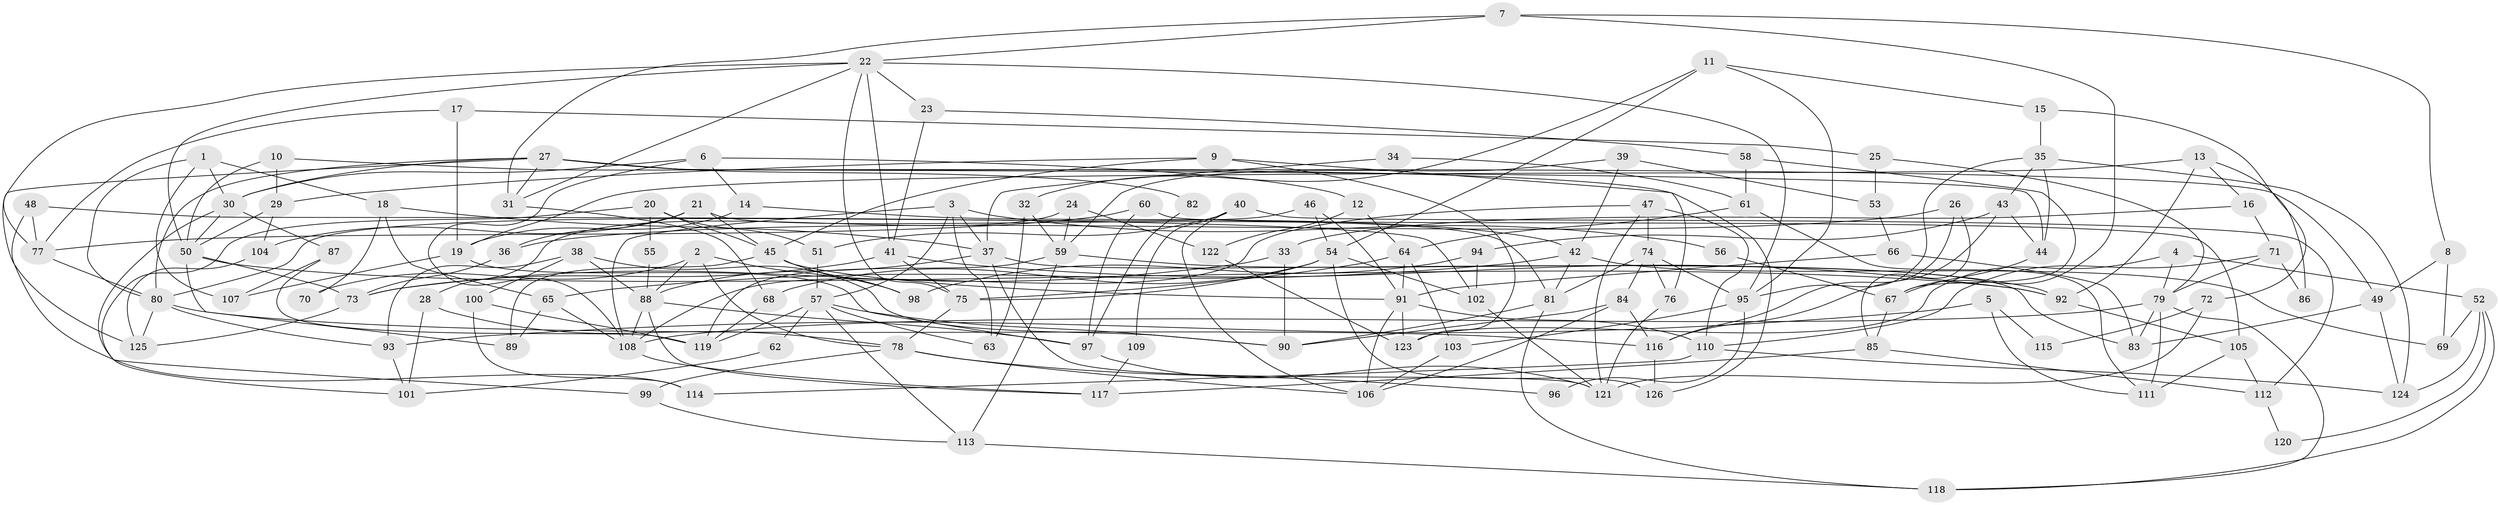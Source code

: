 // coarse degree distribution, {5: 0.23529411764705882, 6: 0.1568627450980392, 8: 0.09803921568627451, 3: 0.09803921568627451, 4: 0.11764705882352941, 7: 0.13725490196078433, 12: 0.0392156862745098, 9: 0.058823529411764705, 11: 0.0196078431372549, 2: 0.0196078431372549, 10: 0.0196078431372549}
// Generated by graph-tools (version 1.1) at 2025/37/03/04/25 23:37:04]
// undirected, 126 vertices, 252 edges
graph export_dot {
  node [color=gray90,style=filled];
  1;
  2;
  3;
  4;
  5;
  6;
  7;
  8;
  9;
  10;
  11;
  12;
  13;
  14;
  15;
  16;
  17;
  18;
  19;
  20;
  21;
  22;
  23;
  24;
  25;
  26;
  27;
  28;
  29;
  30;
  31;
  32;
  33;
  34;
  35;
  36;
  37;
  38;
  39;
  40;
  41;
  42;
  43;
  44;
  45;
  46;
  47;
  48;
  49;
  50;
  51;
  52;
  53;
  54;
  55;
  56;
  57;
  58;
  59;
  60;
  61;
  62;
  63;
  64;
  65;
  66;
  67;
  68;
  69;
  70;
  71;
  72;
  73;
  74;
  75;
  76;
  77;
  78;
  79;
  80;
  81;
  82;
  83;
  84;
  85;
  86;
  87;
  88;
  89;
  90;
  91;
  92;
  93;
  94;
  95;
  96;
  97;
  98;
  99;
  100;
  101;
  102;
  103;
  104;
  105;
  106;
  107;
  108;
  109;
  110;
  111;
  112;
  113;
  114;
  115;
  116;
  117;
  118;
  119;
  120;
  121;
  122;
  123;
  124;
  125;
  126;
  1 -- 80;
  1 -- 30;
  1 -- 18;
  1 -- 107;
  2 -- 78;
  2 -- 88;
  2 -- 70;
  2 -- 98;
  3 -- 37;
  3 -- 57;
  3 -- 56;
  3 -- 63;
  3 -- 108;
  4 -- 79;
  4 -- 52;
  4 -- 123;
  5 -- 111;
  5 -- 93;
  5 -- 115;
  6 -- 108;
  6 -- 14;
  6 -- 12;
  6 -- 30;
  7 -- 22;
  7 -- 67;
  7 -- 8;
  7 -- 31;
  8 -- 49;
  8 -- 69;
  9 -- 29;
  9 -- 76;
  9 -- 45;
  9 -- 123;
  10 -- 50;
  10 -- 126;
  10 -- 29;
  11 -- 95;
  11 -- 54;
  11 -- 15;
  11 -- 32;
  12 -- 64;
  12 -- 122;
  13 -- 16;
  13 -- 19;
  13 -- 86;
  13 -- 92;
  14 -- 19;
  14 -- 42;
  15 -- 35;
  15 -- 72;
  16 -- 71;
  16 -- 33;
  17 -- 77;
  17 -- 25;
  17 -- 19;
  18 -- 65;
  18 -- 37;
  18 -- 70;
  19 -- 97;
  19 -- 107;
  20 -- 45;
  20 -- 101;
  20 -- 51;
  20 -- 55;
  21 -- 45;
  21 -- 81;
  21 -- 36;
  21 -- 104;
  22 -- 50;
  22 -- 75;
  22 -- 23;
  22 -- 31;
  22 -- 41;
  22 -- 77;
  22 -- 95;
  23 -- 41;
  23 -- 58;
  24 -- 59;
  24 -- 122;
  24 -- 28;
  25 -- 79;
  25 -- 53;
  26 -- 36;
  26 -- 116;
  26 -- 85;
  27 -- 125;
  27 -- 31;
  27 -- 30;
  27 -- 44;
  27 -- 49;
  27 -- 80;
  27 -- 82;
  28 -- 78;
  28 -- 101;
  29 -- 50;
  29 -- 104;
  30 -- 50;
  30 -- 87;
  30 -- 99;
  31 -- 68;
  32 -- 59;
  32 -- 63;
  33 -- 90;
  33 -- 73;
  34 -- 37;
  34 -- 61;
  35 -- 43;
  35 -- 124;
  35 -- 44;
  35 -- 95;
  36 -- 73;
  37 -- 88;
  37 -- 83;
  37 -- 121;
  38 -- 88;
  38 -- 90;
  38 -- 93;
  38 -- 100;
  39 -- 59;
  39 -- 42;
  39 -- 53;
  40 -- 51;
  40 -- 106;
  40 -- 109;
  40 -- 112;
  41 -- 92;
  41 -- 73;
  41 -- 75;
  42 -- 65;
  42 -- 69;
  42 -- 81;
  43 -- 94;
  43 -- 44;
  43 -- 116;
  44 -- 67;
  45 -- 91;
  45 -- 89;
  45 -- 98;
  46 -- 91;
  46 -- 80;
  46 -- 54;
  47 -- 121;
  47 -- 74;
  47 -- 108;
  47 -- 110;
  48 -- 77;
  48 -- 114;
  48 -- 102;
  49 -- 83;
  49 -- 124;
  50 -- 92;
  50 -- 73;
  50 -- 89;
  51 -- 57;
  52 -- 124;
  52 -- 118;
  52 -- 69;
  52 -- 120;
  53 -- 66;
  54 -- 68;
  54 -- 75;
  54 -- 102;
  54 -- 126;
  55 -- 88;
  56 -- 67;
  57 -- 63;
  57 -- 113;
  57 -- 62;
  57 -- 90;
  57 -- 119;
  58 -- 67;
  58 -- 61;
  59 -- 119;
  59 -- 113;
  59 -- 92;
  60 -- 77;
  60 -- 105;
  60 -- 97;
  61 -- 64;
  61 -- 111;
  62 -- 101;
  64 -- 75;
  64 -- 91;
  64 -- 103;
  65 -- 89;
  65 -- 108;
  66 -- 91;
  66 -- 83;
  67 -- 85;
  68 -- 119;
  71 -- 79;
  71 -- 110;
  71 -- 86;
  72 -- 121;
  72 -- 115;
  73 -- 125;
  74 -- 95;
  74 -- 84;
  74 -- 76;
  74 -- 81;
  75 -- 78;
  76 -- 121;
  77 -- 80;
  78 -- 106;
  78 -- 96;
  78 -- 99;
  79 -- 111;
  79 -- 108;
  79 -- 83;
  79 -- 118;
  80 -- 125;
  80 -- 93;
  80 -- 116;
  81 -- 90;
  81 -- 118;
  82 -- 97;
  84 -- 116;
  84 -- 90;
  84 -- 106;
  85 -- 117;
  85 -- 112;
  87 -- 107;
  87 -- 119;
  88 -- 108;
  88 -- 97;
  88 -- 117;
  91 -- 106;
  91 -- 123;
  91 -- 110;
  92 -- 105;
  93 -- 101;
  94 -- 98;
  94 -- 102;
  95 -- 96;
  95 -- 103;
  97 -- 121;
  99 -- 113;
  100 -- 119;
  100 -- 114;
  102 -- 121;
  103 -- 106;
  104 -- 125;
  105 -- 112;
  105 -- 111;
  108 -- 117;
  109 -- 117;
  110 -- 114;
  110 -- 124;
  112 -- 120;
  113 -- 118;
  116 -- 126;
  122 -- 123;
}
